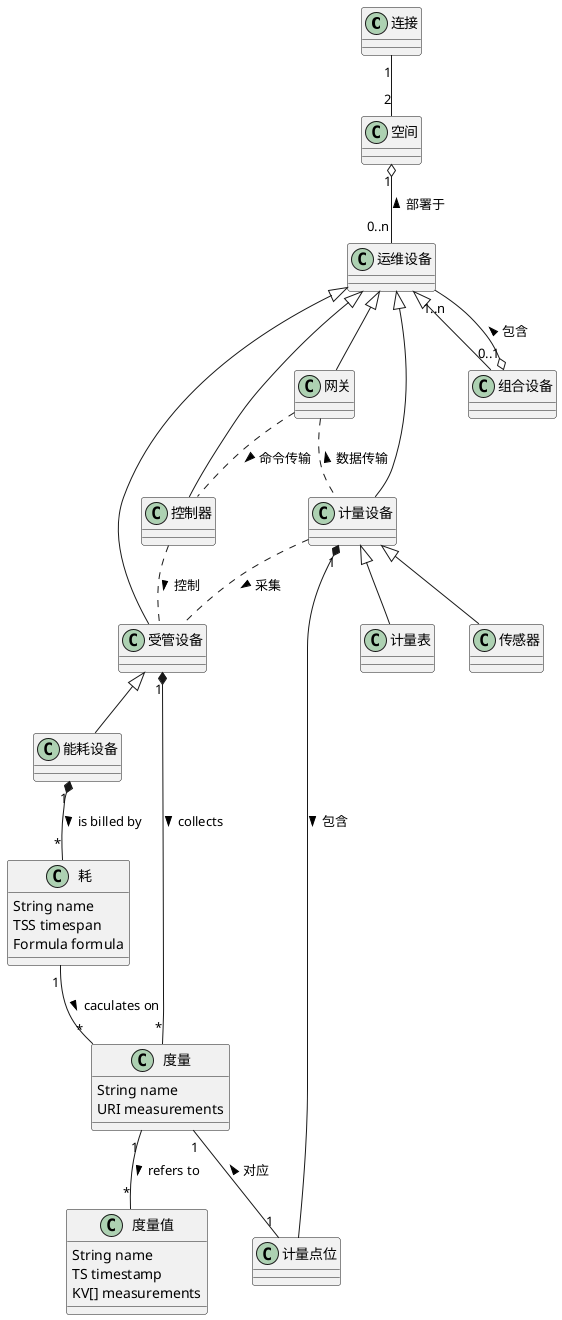 @startuml


连接 "1" -- "2" 空间

空间 "1" o-- "0..n" 运维设备 : < 部署于


运维设备  <|--  计量设备
运维设备  <|--  受管设备
运维设备 <|-- 控制器
运维设备 <|-- 网关

计量设备 <|-- 计量表
计量设备 <|-- 传感器


控制器 .. 受管设备 : > 控制
计量设备 .. 受管设备 : > 采集
网关 .. 控制器 : > 命令传输
网关 .. 计量设备 : < 数据传输

' 设备 <|-- 非耗运维设备

' 受管设备 "1" -- "0..1" 能耗属性
受管设备  <|--  能耗设备
运维设备<|-- 组合设备


组合设备 "0..1" o-- "1..n" 运维设备  : > 包含

' class 属性{
'     String name
'     Object value
' }

class 度量{
    String name
    URI measurements
}

class 耗{
    String name
    TSS timespan
    Formula formula
}


class 度量值{
    String name
    TS timestamp
    KV[] measurements
}

' 实体 "1" *-- "*" 属性 : > 包含

计量设备 "1" *-- 计量点位 : > 包含

度量 "1" -- "1" 计量点位 : < 对应

受管设备 "1" *-- "*" 度量 : > collects

能耗设备 "1" *-- "*" 耗 : > is billed by

度量 "1" -- "*" 度量值 : > refers to

耗 "1" -- "*" 度量 : > caculates on

@enduml